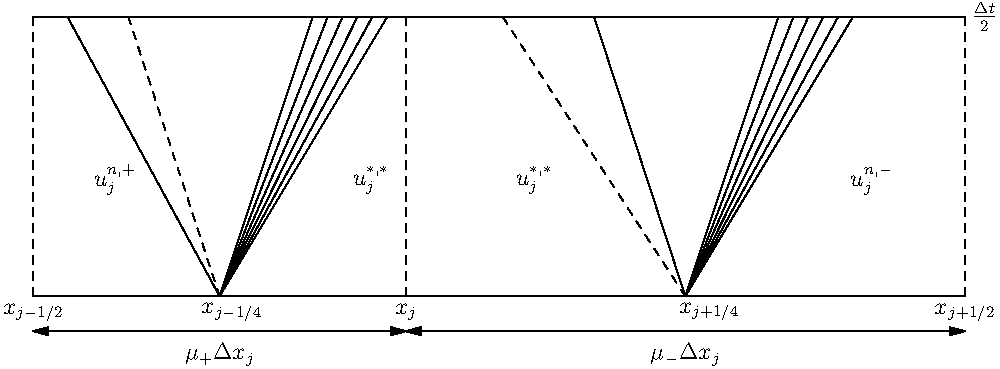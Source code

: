 import graph;
size(500,0);
texpreamble("\usepackage{amsmath}\usepackage{amsfonts}");

real a = 1;

real xmin = 0.0;
real xmax = 40.0;

real dx = xmax - xmin;

real xi = 0.4 * xmax;

real m1 = (xmax - xi) / (xmax - xmin);
real m2 = 1.0 - m1;

real right_centre = 0.5 * (xmax + xi);
real left_centre = 0.5 * (xmin + xi);

real right_rarefaction(real x)
{
   return 1.5*(x-right_centre)/a;
}

real right_contact(real x)
{
   return -1.5*(x-right_centre)/a;
}

real right_shock(real x)
{
	return -3.0(x-right_centre)/a;
}

real left_rarefaction(real x)
{
   return 1.5*(x-left_centre)/a;
}

real left_contact(real x)
{
   return -3.0*(x-left_centre)/a;
}

real left_shock(real x)
{
	return -1.8(x-left_centre)/a;
}

pen axis = linewidth(0.5) + linecap(2);
draw( (xmin,0)--(xmax,0), axis);

label("${u}_j^{*,*}$", (xi+5.5,5));
label("${u}_j^{*,*}$", (xi-1.5,5));
label("${u}_j^{n,-}$", (xmax-4.0,5));
label("${u}_j^{n,+}$", (xmin+3.5,5));

real T = 15.0;
real a1 = 0.5;
real a2 = 0.9;
int n = 6;
real da = (a2-a1)/(n-1);

for(a=a1; a<=a2; a+=da)
{
   draw(graph(right_rarefaction,right_centre,right_centre+a*0.4*T*4/3));
}

draw( Label("$x_{j+1/4}$", BeginPoint), graph(right_contact,right_centre,right_centre-0.4*T*4/3+0.17),dashed);
draw(graph(right_shock,right_centre,right_centre-0.4*T*4/6+0.08));


for(a=a1; a<=a2; a+=da)
{
   draw(graph(left_rarefaction,left_centre,left_centre+a*0.4*T*4/3));
}


draw(Label("$x_{j-1/4}$", BeginPoint), graph(left_contact,left_centre,left_centre-0.4*T*4/6+0.08),dashed);
draw(graph(left_shock,left_centre,left_centre-0.4*T*1.087));

draw((xmin,-1.5)--(xi,-1.5), Arrows );
label("$\mu_+ \Delta x_j$", (0.5*(xmin+xi), -2.5));

draw((xi,-1.5)--(xmax,-1.5), Arrows );
label("$\mu_- \Delta x_j$", (0.5*(xmax+xi), -2.5));

real ceiling_height = 0.8;

draw( Label("$\frac{\Delta t}{2}$",EndPoint), (xmin,ceiling_height*T)--(xmax,ceiling_height*T), axis);
draw( Label("$x_j$",BeginPoint), (xi,0)--(xi,ceiling_height*T), axis+dashed);
draw( Label("$x_{j-1/2}$",BeginPoint), ( xmin,0)--( xmin,ceiling_height*T), axis+dashed);
draw( Label("$x_{j+1/2}$",BeginPoint), ( xmax,0)--( xmax,ceiling_height*T), axis+dashed);
